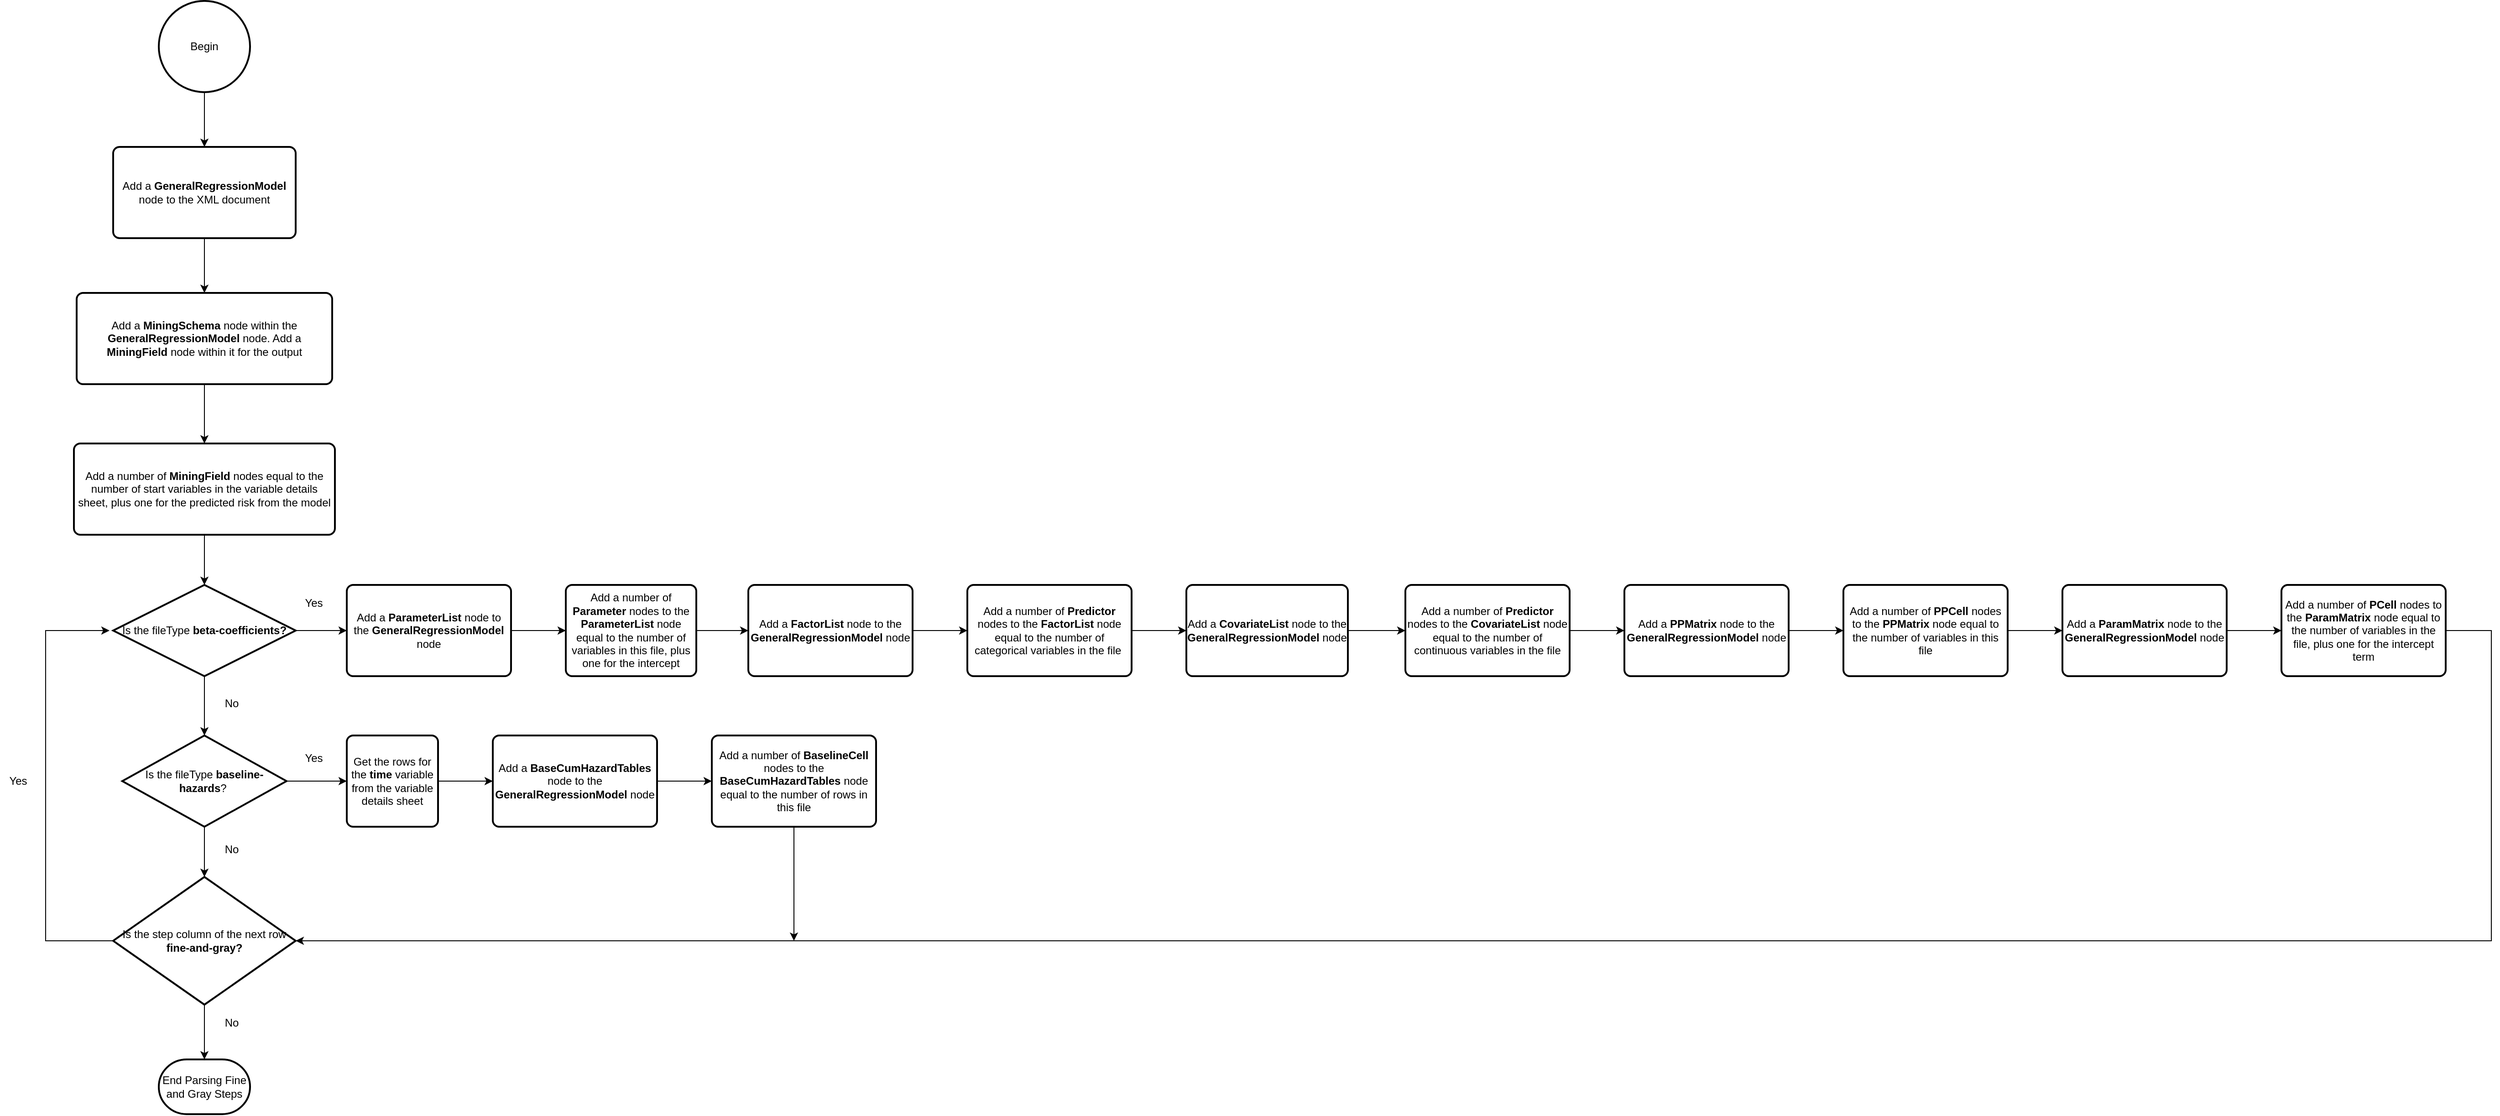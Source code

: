 <mxfile version="14.3.1" type="device"><diagram id="DeD2rW5w_rSIAgtTgJ-d" name="Page-1"><mxGraphModel dx="1422" dy="705" grid="1" gridSize="10" guides="1" tooltips="1" connect="1" arrows="1" fold="1" page="1" pageScale="1" pageWidth="827" pageHeight="1169" math="0" shadow="0"><root><mxCell id="0"/><mxCell id="1" parent="0"/><mxCell id="b8PkuUQPnQ4FaivGRrY5-20" value="" style="edgeStyle=orthogonalEdgeStyle;rounded=0;orthogonalLoop=1;jettySize=auto;html=1;" edge="1" parent="1" source="b8PkuUQPnQ4FaivGRrY5-1" target="b8PkuUQPnQ4FaivGRrY5-2"><mxGeometry relative="1" as="geometry"/></mxCell><mxCell id="b8PkuUQPnQ4FaivGRrY5-1" value="Begin" style="strokeWidth=2;html=1;shape=mxgraph.flowchart.start_2;whiteSpace=wrap;" vertex="1" parent="1"><mxGeometry x="364" y="50" width="100" height="100" as="geometry"/></mxCell><mxCell id="b8PkuUQPnQ4FaivGRrY5-48" value="" style="edgeStyle=orthogonalEdgeStyle;rounded=0;orthogonalLoop=1;jettySize=auto;html=1;" edge="1" parent="1" source="b8PkuUQPnQ4FaivGRrY5-2" target="b8PkuUQPnQ4FaivGRrY5-47"><mxGeometry relative="1" as="geometry"/></mxCell><mxCell id="b8PkuUQPnQ4FaivGRrY5-2" value="Add a &lt;b&gt;GeneralRegressionModel &lt;/b&gt;node to the XML document" style="rounded=1;whiteSpace=wrap;html=1;absoluteArcSize=1;arcSize=14;strokeWidth=2;" vertex="1" parent="1"><mxGeometry x="314" y="210" width="200" height="100" as="geometry"/></mxCell><mxCell id="b8PkuUQPnQ4FaivGRrY5-22" value="" style="edgeStyle=orthogonalEdgeStyle;rounded=0;orthogonalLoop=1;jettySize=auto;html=1;" edge="1" parent="1" source="b8PkuUQPnQ4FaivGRrY5-3" target="b8PkuUQPnQ4FaivGRrY5-14"><mxGeometry relative="1" as="geometry"/></mxCell><mxCell id="b8PkuUQPnQ4FaivGRrY5-25" value="" style="edgeStyle=orthogonalEdgeStyle;rounded=0;orthogonalLoop=1;jettySize=auto;html=1;" edge="1" parent="1" source="b8PkuUQPnQ4FaivGRrY5-3" target="b8PkuUQPnQ4FaivGRrY5-4"><mxGeometry relative="1" as="geometry"/></mxCell><mxCell id="b8PkuUQPnQ4FaivGRrY5-3" value="Is the fileType &lt;b&gt;beta-coefficients?&lt;/b&gt;" style="strokeWidth=2;html=1;shape=mxgraph.flowchart.decision;whiteSpace=wrap;" vertex="1" parent="1"><mxGeometry x="314" y="690" width="200" height="100" as="geometry"/></mxCell><mxCell id="b8PkuUQPnQ4FaivGRrY5-26" value="" style="edgeStyle=orthogonalEdgeStyle;rounded=0;orthogonalLoop=1;jettySize=auto;html=1;" edge="1" parent="1" source="b8PkuUQPnQ4FaivGRrY5-4" target="b8PkuUQPnQ4FaivGRrY5-5"><mxGeometry relative="1" as="geometry"/></mxCell><mxCell id="b8PkuUQPnQ4FaivGRrY5-4" value="Add a &lt;b&gt;ParameterList &lt;/b&gt;node to the &lt;b&gt;GeneralRegressionModel &lt;/b&gt;node" style="rounded=1;whiteSpace=wrap;html=1;absoluteArcSize=1;arcSize=14;strokeWidth=2;" vertex="1" parent="1"><mxGeometry x="570" y="690" width="180" height="100" as="geometry"/></mxCell><mxCell id="b8PkuUQPnQ4FaivGRrY5-27" value="" style="edgeStyle=orthogonalEdgeStyle;rounded=0;orthogonalLoop=1;jettySize=auto;html=1;" edge="1" parent="1" source="b8PkuUQPnQ4FaivGRrY5-5" target="b8PkuUQPnQ4FaivGRrY5-6"><mxGeometry relative="1" as="geometry"/></mxCell><mxCell id="b8PkuUQPnQ4FaivGRrY5-5" value="Add a number of &lt;b&gt;Parameter &lt;/b&gt;nodes to the &lt;b&gt;ParameterList &lt;/b&gt;node equal to the number of variables in this file, plus one for the intercept" style="rounded=1;whiteSpace=wrap;html=1;absoluteArcSize=1;arcSize=14;strokeWidth=2;" vertex="1" parent="1"><mxGeometry x="810" y="690" width="143" height="100" as="geometry"/></mxCell><mxCell id="b8PkuUQPnQ4FaivGRrY5-28" value="" style="edgeStyle=orthogonalEdgeStyle;rounded=0;orthogonalLoop=1;jettySize=auto;html=1;" edge="1" parent="1" source="b8PkuUQPnQ4FaivGRrY5-6" target="b8PkuUQPnQ4FaivGRrY5-7"><mxGeometry relative="1" as="geometry"/></mxCell><mxCell id="b8PkuUQPnQ4FaivGRrY5-6" value="Add a &lt;b&gt;FactorList &lt;/b&gt;node to the &lt;b&gt;GeneralRegressionModel &lt;/b&gt;node" style="rounded=1;whiteSpace=wrap;html=1;absoluteArcSize=1;arcSize=14;strokeWidth=2;" vertex="1" parent="1"><mxGeometry x="1010" y="690" width="180" height="100" as="geometry"/></mxCell><mxCell id="b8PkuUQPnQ4FaivGRrY5-29" value="" style="edgeStyle=orthogonalEdgeStyle;rounded=0;orthogonalLoop=1;jettySize=auto;html=1;" edge="1" parent="1" source="b8PkuUQPnQ4FaivGRrY5-7" target="b8PkuUQPnQ4FaivGRrY5-8"><mxGeometry relative="1" as="geometry"/></mxCell><mxCell id="b8PkuUQPnQ4FaivGRrY5-7" value="Add a number of&amp;nbsp;&lt;b&gt;Predictor &lt;/b&gt;nodes to the &lt;b&gt;FactorList &lt;/b&gt;node equal to the number of categorical variables in the file&amp;nbsp;" style="rounded=1;whiteSpace=wrap;html=1;absoluteArcSize=1;arcSize=14;strokeWidth=2;" vertex="1" parent="1"><mxGeometry x="1250" y="690" width="180" height="100" as="geometry"/></mxCell><mxCell id="b8PkuUQPnQ4FaivGRrY5-30" value="" style="edgeStyle=orthogonalEdgeStyle;rounded=0;orthogonalLoop=1;jettySize=auto;html=1;" edge="1" parent="1" source="b8PkuUQPnQ4FaivGRrY5-8" target="b8PkuUQPnQ4FaivGRrY5-9"><mxGeometry relative="1" as="geometry"/></mxCell><mxCell id="b8PkuUQPnQ4FaivGRrY5-8" value="Add a &lt;b&gt;CovariateList &lt;/b&gt;node to the &lt;b&gt;GeneralRegressionModel &lt;/b&gt;node" style="rounded=1;whiteSpace=wrap;html=1;absoluteArcSize=1;arcSize=14;strokeWidth=2;" vertex="1" parent="1"><mxGeometry x="1490" y="690" width="177" height="100" as="geometry"/></mxCell><mxCell id="b8PkuUQPnQ4FaivGRrY5-31" value="" style="edgeStyle=orthogonalEdgeStyle;rounded=0;orthogonalLoop=1;jettySize=auto;html=1;" edge="1" parent="1" source="b8PkuUQPnQ4FaivGRrY5-9" target="b8PkuUQPnQ4FaivGRrY5-10"><mxGeometry relative="1" as="geometry"/></mxCell><mxCell id="b8PkuUQPnQ4FaivGRrY5-9" value="Add a number of &lt;b&gt;Predictor &lt;/b&gt;nodes to the &lt;b&gt;CovariateList &lt;/b&gt;node equal to the number of continuous variables in the file" style="rounded=1;whiteSpace=wrap;html=1;absoluteArcSize=1;arcSize=14;strokeWidth=2;" vertex="1" parent="1"><mxGeometry x="1730" y="690" width="180" height="100" as="geometry"/></mxCell><mxCell id="b8PkuUQPnQ4FaivGRrY5-32" value="" style="edgeStyle=orthogonalEdgeStyle;rounded=0;orthogonalLoop=1;jettySize=auto;html=1;" edge="1" parent="1" source="b8PkuUQPnQ4FaivGRrY5-10" target="b8PkuUQPnQ4FaivGRrY5-11"><mxGeometry relative="1" as="geometry"/></mxCell><mxCell id="b8PkuUQPnQ4FaivGRrY5-10" value="Add a &lt;b&gt;PPMatrix &lt;/b&gt;node to the &lt;b&gt;GeneralRegressionModel &lt;/b&gt;node" style="rounded=1;whiteSpace=wrap;html=1;absoluteArcSize=1;arcSize=14;strokeWidth=2;" vertex="1" parent="1"><mxGeometry x="1970" y="690" width="180" height="100" as="geometry"/></mxCell><mxCell id="b8PkuUQPnQ4FaivGRrY5-33" value="" style="edgeStyle=orthogonalEdgeStyle;rounded=0;orthogonalLoop=1;jettySize=auto;html=1;" edge="1" parent="1" source="b8PkuUQPnQ4FaivGRrY5-11" target="b8PkuUQPnQ4FaivGRrY5-12"><mxGeometry relative="1" as="geometry"/></mxCell><mxCell id="b8PkuUQPnQ4FaivGRrY5-11" value="Add a number of &lt;b&gt;PPCell &lt;/b&gt;nodes to the &lt;b&gt;PPMatrix &lt;/b&gt;node equal to the number of variables in this file" style="rounded=1;whiteSpace=wrap;html=1;absoluteArcSize=1;arcSize=14;strokeWidth=2;" vertex="1" parent="1"><mxGeometry x="2210" y="690" width="180" height="100" as="geometry"/></mxCell><mxCell id="b8PkuUQPnQ4FaivGRrY5-34" value="" style="edgeStyle=orthogonalEdgeStyle;rounded=0;orthogonalLoop=1;jettySize=auto;html=1;" edge="1" parent="1" source="b8PkuUQPnQ4FaivGRrY5-12" target="b8PkuUQPnQ4FaivGRrY5-13"><mxGeometry relative="1" as="geometry"/></mxCell><mxCell id="b8PkuUQPnQ4FaivGRrY5-12" value="Add a &lt;b&gt;ParamMatrix &lt;/b&gt;node to the &lt;b&gt;GeneralRegressionModel &lt;/b&gt;node" style="rounded=1;whiteSpace=wrap;html=1;absoluteArcSize=1;arcSize=14;strokeWidth=2;" vertex="1" parent="1"><mxGeometry x="2450" y="690" width="180" height="100" as="geometry"/></mxCell><mxCell id="b8PkuUQPnQ4FaivGRrY5-35" style="edgeStyle=orthogonalEdgeStyle;rounded=0;orthogonalLoop=1;jettySize=auto;html=1;entryX=1;entryY=0.5;entryDx=0;entryDy=0;entryPerimeter=0;" edge="1" parent="1" source="b8PkuUQPnQ4FaivGRrY5-13" target="b8PkuUQPnQ4FaivGRrY5-18"><mxGeometry relative="1" as="geometry"><Array as="points"><mxPoint x="2920" y="740"/><mxPoint x="2920" y="1080"/></Array></mxGeometry></mxCell><mxCell id="b8PkuUQPnQ4FaivGRrY5-13" value="Add a number of &lt;b&gt;PCell &lt;/b&gt;nodes to the &lt;b&gt;ParamMatrix&lt;/b&gt;&amp;nbsp;node equal to the number of variables in the file, plus one for the intercept term" style="rounded=1;whiteSpace=wrap;html=1;absoluteArcSize=1;arcSize=14;strokeWidth=2;" vertex="1" parent="1"><mxGeometry x="2690" y="690" width="180" height="100" as="geometry"/></mxCell><mxCell id="b8PkuUQPnQ4FaivGRrY5-23" value="" style="edgeStyle=orthogonalEdgeStyle;rounded=0;orthogonalLoop=1;jettySize=auto;html=1;" edge="1" parent="1" source="b8PkuUQPnQ4FaivGRrY5-14" target="b8PkuUQPnQ4FaivGRrY5-18"><mxGeometry relative="1" as="geometry"/></mxCell><mxCell id="b8PkuUQPnQ4FaivGRrY5-36" value="" style="edgeStyle=orthogonalEdgeStyle;rounded=0;orthogonalLoop=1;jettySize=auto;html=1;" edge="1" parent="1" source="b8PkuUQPnQ4FaivGRrY5-14" target="b8PkuUQPnQ4FaivGRrY5-15"><mxGeometry relative="1" as="geometry"/></mxCell><mxCell id="b8PkuUQPnQ4FaivGRrY5-14" value="Is the fileType &lt;b&gt;baseline-hazards&lt;/b&gt;?&amp;nbsp;" style="strokeWidth=2;html=1;shape=mxgraph.flowchart.decision;whiteSpace=wrap;" vertex="1" parent="1"><mxGeometry x="324" y="855" width="180" height="100" as="geometry"/></mxCell><mxCell id="b8PkuUQPnQ4FaivGRrY5-37" value="" style="edgeStyle=orthogonalEdgeStyle;rounded=0;orthogonalLoop=1;jettySize=auto;html=1;" edge="1" parent="1" source="b8PkuUQPnQ4FaivGRrY5-15" target="b8PkuUQPnQ4FaivGRrY5-16"><mxGeometry relative="1" as="geometry"/></mxCell><mxCell id="b8PkuUQPnQ4FaivGRrY5-15" value="Get the rows for the &lt;b&gt;time&lt;/b&gt;&amp;nbsp;variable from the variable details sheet" style="rounded=1;whiteSpace=wrap;html=1;absoluteArcSize=1;arcSize=14;strokeWidth=2;" vertex="1" parent="1"><mxGeometry x="570" y="855" width="100" height="100" as="geometry"/></mxCell><mxCell id="b8PkuUQPnQ4FaivGRrY5-38" value="" style="edgeStyle=orthogonalEdgeStyle;rounded=0;orthogonalLoop=1;jettySize=auto;html=1;" edge="1" parent="1" source="b8PkuUQPnQ4FaivGRrY5-16" target="b8PkuUQPnQ4FaivGRrY5-17"><mxGeometry relative="1" as="geometry"/></mxCell><mxCell id="b8PkuUQPnQ4FaivGRrY5-16" value="Add a &lt;b&gt;BaseCumHazardTables &lt;/b&gt;node to the &lt;b&gt;GeneralRegressionModel &lt;/b&gt;node" style="rounded=1;whiteSpace=wrap;html=1;absoluteArcSize=1;arcSize=14;strokeWidth=2;" vertex="1" parent="1"><mxGeometry x="730" y="855" width="180" height="100" as="geometry"/></mxCell><mxCell id="b8PkuUQPnQ4FaivGRrY5-39" style="edgeStyle=orthogonalEdgeStyle;rounded=0;orthogonalLoop=1;jettySize=auto;html=1;" edge="1" parent="1" source="b8PkuUQPnQ4FaivGRrY5-17"><mxGeometry relative="1" as="geometry"><mxPoint x="1060" y="1080" as="targetPoint"/></mxGeometry></mxCell><mxCell id="b8PkuUQPnQ4FaivGRrY5-17" value="Add a number of &lt;b&gt;BaselineCell &lt;/b&gt;nodes to the &lt;b&gt;BaseCumHazardTables&lt;/b&gt;&amp;nbsp;node equal to the number of rows in this file" style="rounded=1;whiteSpace=wrap;html=1;absoluteArcSize=1;arcSize=14;strokeWidth=2;" vertex="1" parent="1"><mxGeometry x="970" y="855" width="180" height="100" as="geometry"/></mxCell><mxCell id="b8PkuUQPnQ4FaivGRrY5-24" value="" style="edgeStyle=orthogonalEdgeStyle;rounded=0;orthogonalLoop=1;jettySize=auto;html=1;" edge="1" parent="1" source="b8PkuUQPnQ4FaivGRrY5-18" target="b8PkuUQPnQ4FaivGRrY5-19"><mxGeometry relative="1" as="geometry"/></mxCell><mxCell id="b8PkuUQPnQ4FaivGRrY5-40" style="edgeStyle=orthogonalEdgeStyle;rounded=0;orthogonalLoop=1;jettySize=auto;html=1;" edge="1" parent="1" source="b8PkuUQPnQ4FaivGRrY5-18"><mxGeometry relative="1" as="geometry"><mxPoint x="310" y="740" as="targetPoint"/><Array as="points"><mxPoint x="240" y="1080"/><mxPoint x="240" y="740"/></Array></mxGeometry></mxCell><mxCell id="b8PkuUQPnQ4FaivGRrY5-18" value="Is the step column of the next row &lt;b&gt;fine-and-gray?&lt;/b&gt;" style="strokeWidth=2;html=1;shape=mxgraph.flowchart.decision;whiteSpace=wrap;" vertex="1" parent="1"><mxGeometry x="314" y="1010" width="200" height="140" as="geometry"/></mxCell><mxCell id="b8PkuUQPnQ4FaivGRrY5-19" value="End Parsing Fine and Gray Steps" style="strokeWidth=2;html=1;shape=mxgraph.flowchart.terminator;whiteSpace=wrap;" vertex="1" parent="1"><mxGeometry x="364" y="1210" width="100" height="60" as="geometry"/></mxCell><mxCell id="b8PkuUQPnQ4FaivGRrY5-41" value="Yes" style="text;html=1;strokeColor=none;fillColor=none;align=center;verticalAlign=middle;whiteSpace=wrap;rounded=0;" vertex="1" parent="1"><mxGeometry x="514" y="700" width="40" height="20" as="geometry"/></mxCell><mxCell id="b8PkuUQPnQ4FaivGRrY5-42" value="Yes" style="text;html=1;strokeColor=none;fillColor=none;align=center;verticalAlign=middle;whiteSpace=wrap;rounded=0;" vertex="1" parent="1"><mxGeometry x="514" y="870" width="40" height="20" as="geometry"/></mxCell><mxCell id="b8PkuUQPnQ4FaivGRrY5-43" value="No" style="text;html=1;strokeColor=none;fillColor=none;align=center;verticalAlign=middle;whiteSpace=wrap;rounded=0;" vertex="1" parent="1"><mxGeometry x="424" y="810" width="40" height="20" as="geometry"/></mxCell><mxCell id="b8PkuUQPnQ4FaivGRrY5-44" value="No" style="text;html=1;strokeColor=none;fillColor=none;align=center;verticalAlign=middle;whiteSpace=wrap;rounded=0;" vertex="1" parent="1"><mxGeometry x="424" y="970" width="40" height="20" as="geometry"/></mxCell><mxCell id="b8PkuUQPnQ4FaivGRrY5-45" value="No" style="text;html=1;strokeColor=none;fillColor=none;align=center;verticalAlign=middle;whiteSpace=wrap;rounded=0;" vertex="1" parent="1"><mxGeometry x="424" y="1160" width="40" height="20" as="geometry"/></mxCell><mxCell id="b8PkuUQPnQ4FaivGRrY5-46" value="Yes" style="text;html=1;strokeColor=none;fillColor=none;align=center;verticalAlign=middle;whiteSpace=wrap;rounded=0;" vertex="1" parent="1"><mxGeometry x="190" y="895" width="40" height="20" as="geometry"/></mxCell><mxCell id="b8PkuUQPnQ4FaivGRrY5-54" value="" style="edgeStyle=orthogonalEdgeStyle;rounded=0;orthogonalLoop=1;jettySize=auto;html=1;" edge="1" parent="1" source="b8PkuUQPnQ4FaivGRrY5-47" target="b8PkuUQPnQ4FaivGRrY5-50"><mxGeometry relative="1" as="geometry"/></mxCell><mxCell id="b8PkuUQPnQ4FaivGRrY5-47" value="Add a &lt;b&gt;MiningSchema &lt;/b&gt;node within the &lt;b&gt;GeneralRegressionModel &lt;/b&gt;node. Add a &lt;b&gt;MiningField &lt;/b&gt;node within it for the output" style="rounded=1;whiteSpace=wrap;html=1;absoluteArcSize=1;arcSize=14;strokeWidth=2;" vertex="1" parent="1"><mxGeometry x="274" y="370" width="280" height="100" as="geometry"/></mxCell><mxCell id="b8PkuUQPnQ4FaivGRrY5-55" value="" style="edgeStyle=orthogonalEdgeStyle;rounded=0;orthogonalLoop=1;jettySize=auto;html=1;" edge="1" parent="1" source="b8PkuUQPnQ4FaivGRrY5-50" target="b8PkuUQPnQ4FaivGRrY5-3"><mxGeometry relative="1" as="geometry"/></mxCell><mxCell id="b8PkuUQPnQ4FaivGRrY5-50" value="Add a number of &lt;b&gt;MiningField &lt;/b&gt;nodes equal to the number of start variables in the variable details sheet, plus one for the predicted risk from the model" style="rounded=1;whiteSpace=wrap;html=1;absoluteArcSize=1;arcSize=14;strokeWidth=2;" vertex="1" parent="1"><mxGeometry x="271" y="535" width="286" height="100" as="geometry"/></mxCell></root></mxGraphModel></diagram></mxfile>